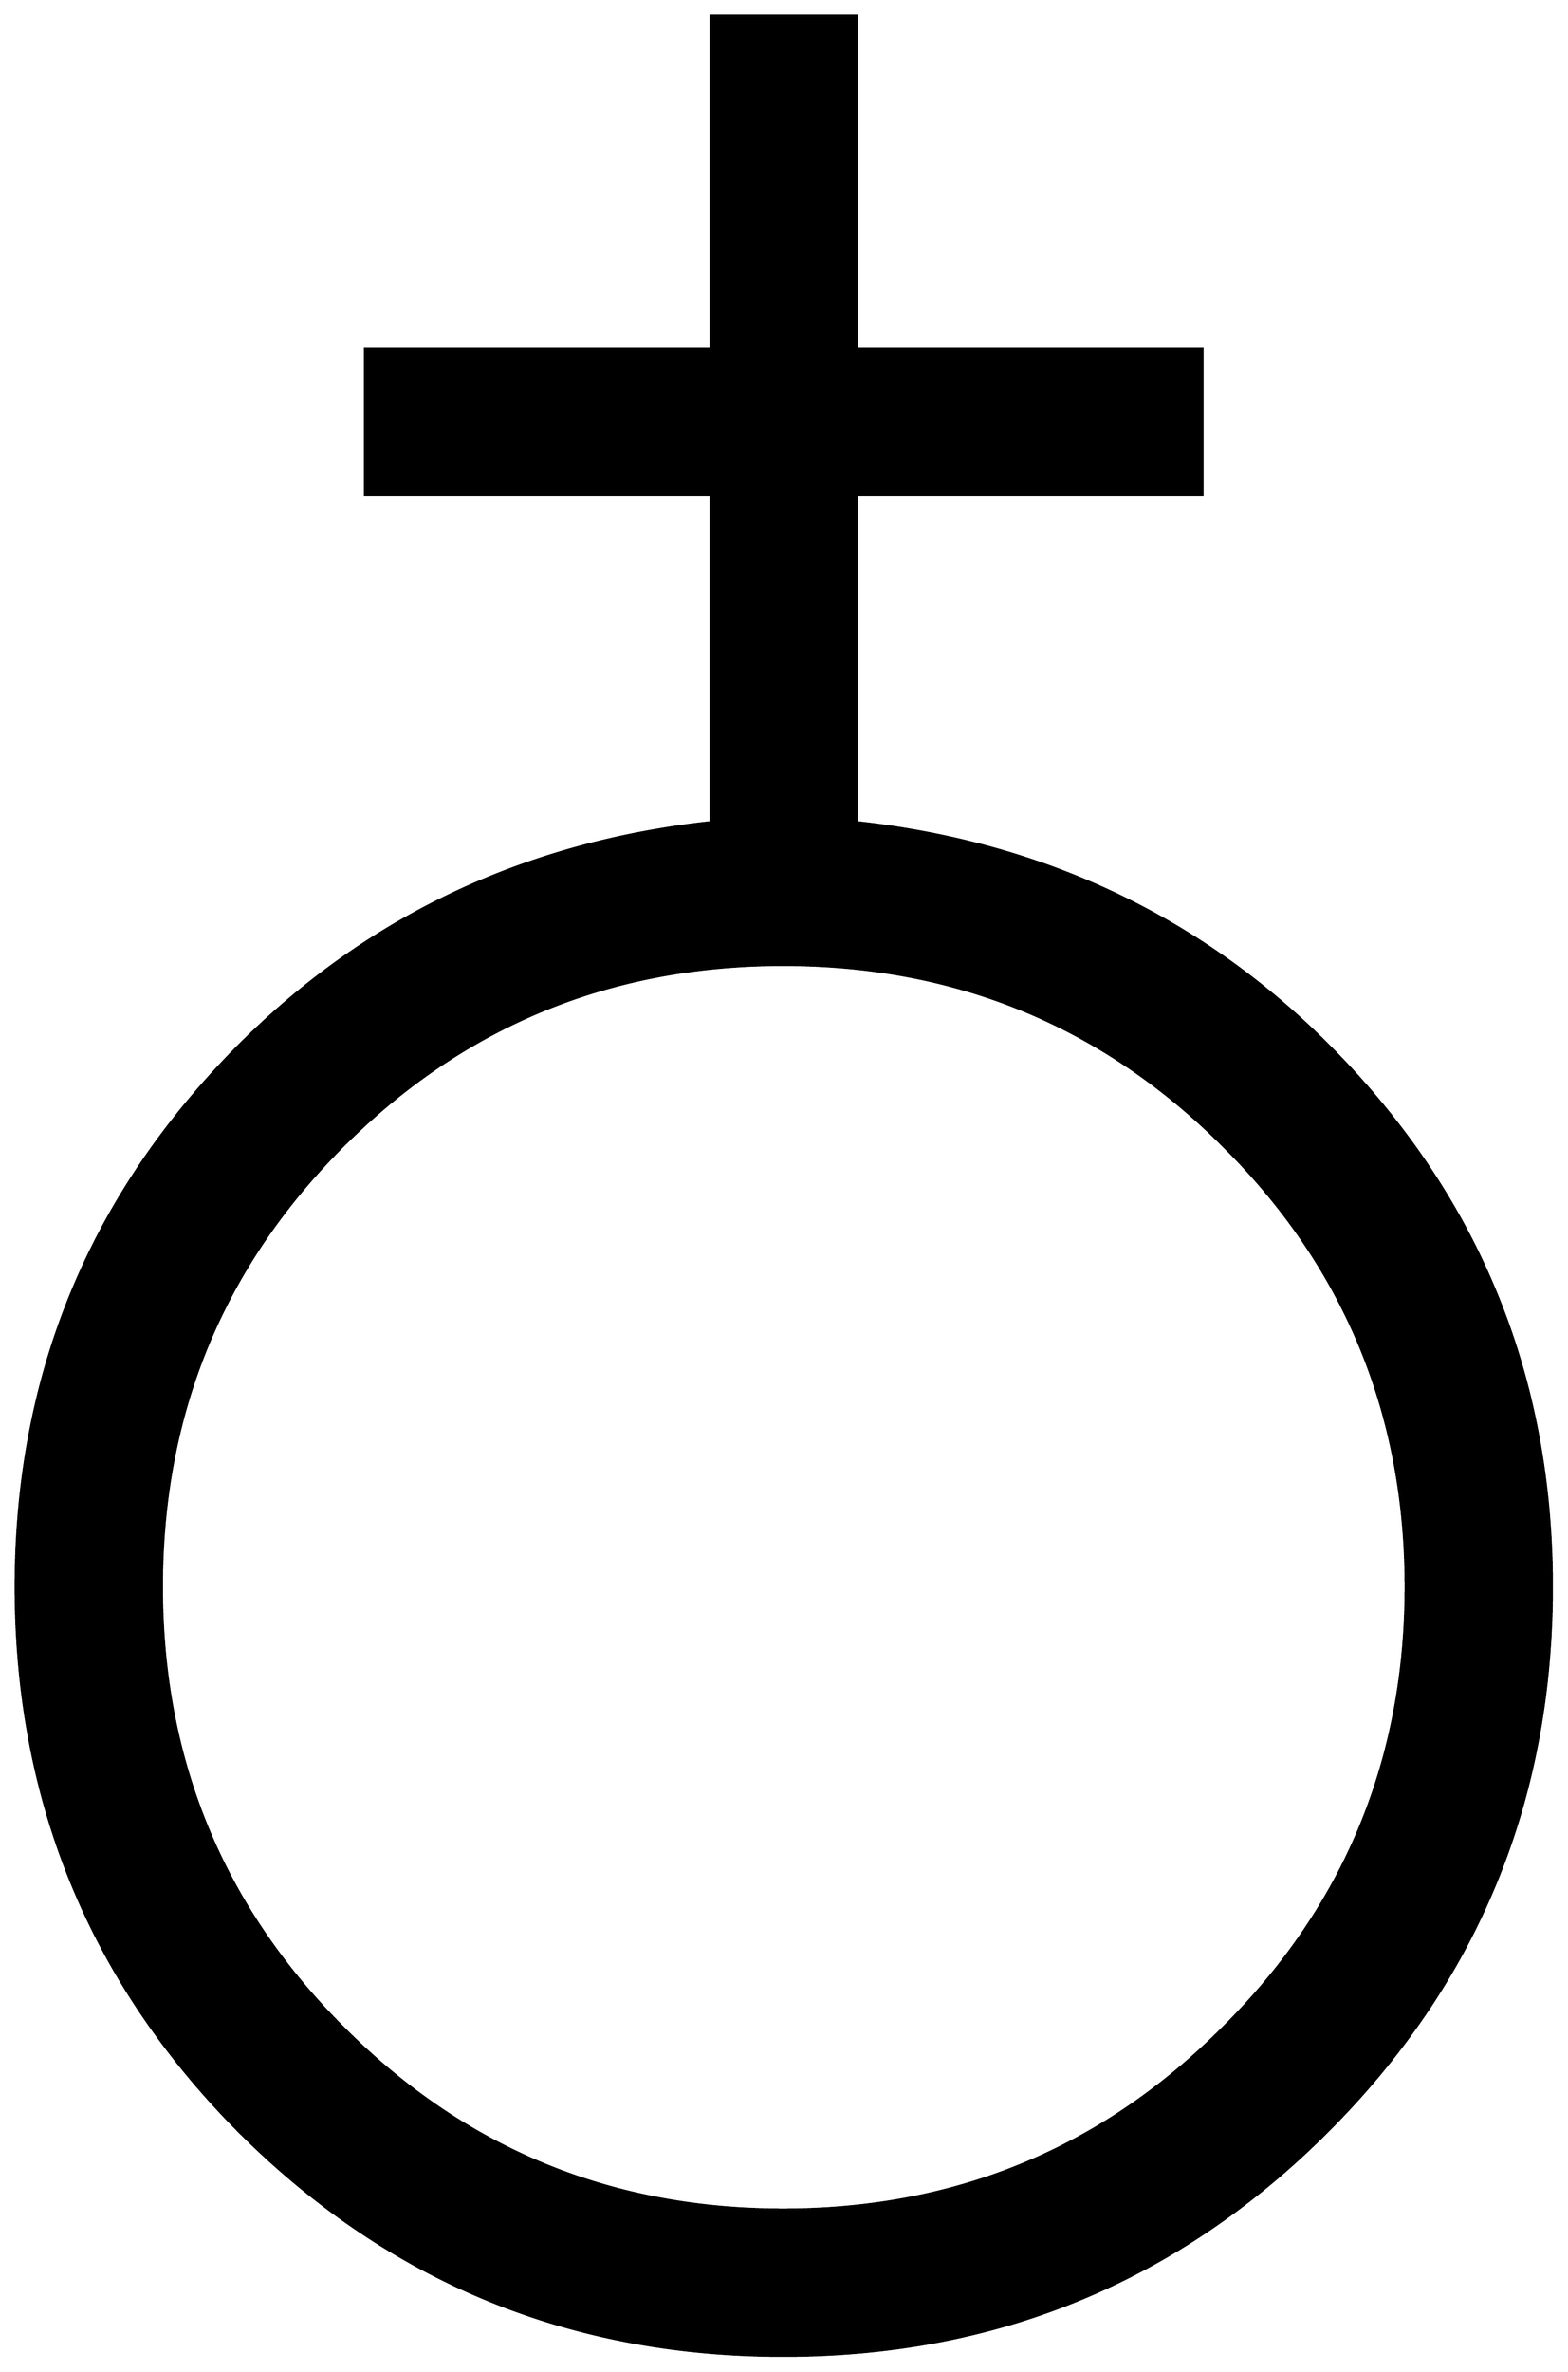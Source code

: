 


\begin{tikzpicture}[y=0.80pt, x=0.80pt, yscale=-1.0, xscale=1.0, inner sep=0pt, outer sep=0pt]
\begin{scope}[shift={(100.0,1715.0)},nonzero rule]
  \path[draw=.,fill=.,line width=1.600pt] (1395.0,-248.0) ..
    controls (1395.0,-65.333) and (1331.0,90.0) .. (1203.0,218.0)
    .. controls (1075.0,346.0) and (919.667,410.0) ..
    (737.0,410.0) .. controls (554.333,410.0) and (399.0,346.0) ..
    (271.0,218.0) .. controls (143.667,90.0) and (80.0,-65.333) ..
    (80.0,-248.0) .. controls (80.0,-418.667) and (136.667,-565.667)
    .. (250.0,-689.0) .. controls (363.333,-812.333) and
    (505.0,-883.333) .. (675.0,-902.0) -- (675.0,-1182.0) --
    (379.0,-1182.0) -- (379.0,-1307.0) -- (675.0,-1307.0) --
    (675.0,-1592.0) -- (800.0,-1592.0) -- (800.0,-1307.0) --
    (1096.0,-1307.0) -- (1096.0,-1182.0) -- (800.0,-1182.0) --
    (800.0,-902.0) .. controls (970.0,-883.333) and
    (1111.667,-812.333) .. (1225.0,-689.0) .. controls
    (1338.333,-565.667) and (1395.0,-418.667) .. (1395.0,-248.0) --
    cycle(1270.0,-248.0) .. controls (1270.0,-396.0) and
    (1218.0,-521.667) .. (1114.0,-625.0) .. controls
    (1010.667,-728.333) and (885.0,-780.0) .. (737.0,-780.0) ..
    controls (589.0,-780.0) and (463.333,-728.333) .. (360.0,-625.0)
    .. controls (256.667,-521.667) and (205.0,-396.0) ..
    (205.0,-248.0) .. controls (205.0,-100.0) and (256.667,25.667)
    .. (360.0,129.0) .. controls (463.333,233.0) and (589.0,285.0)
    .. (737.0,285.0) .. controls (885.0,285.0) and
    (1010.667,233.0) .. (1114.0,129.0) .. controls (1218.0,25.667)
    and (1270.0,-100.0) .. (1270.0,-248.0) -- cycle;
\end{scope}

\end{tikzpicture}

